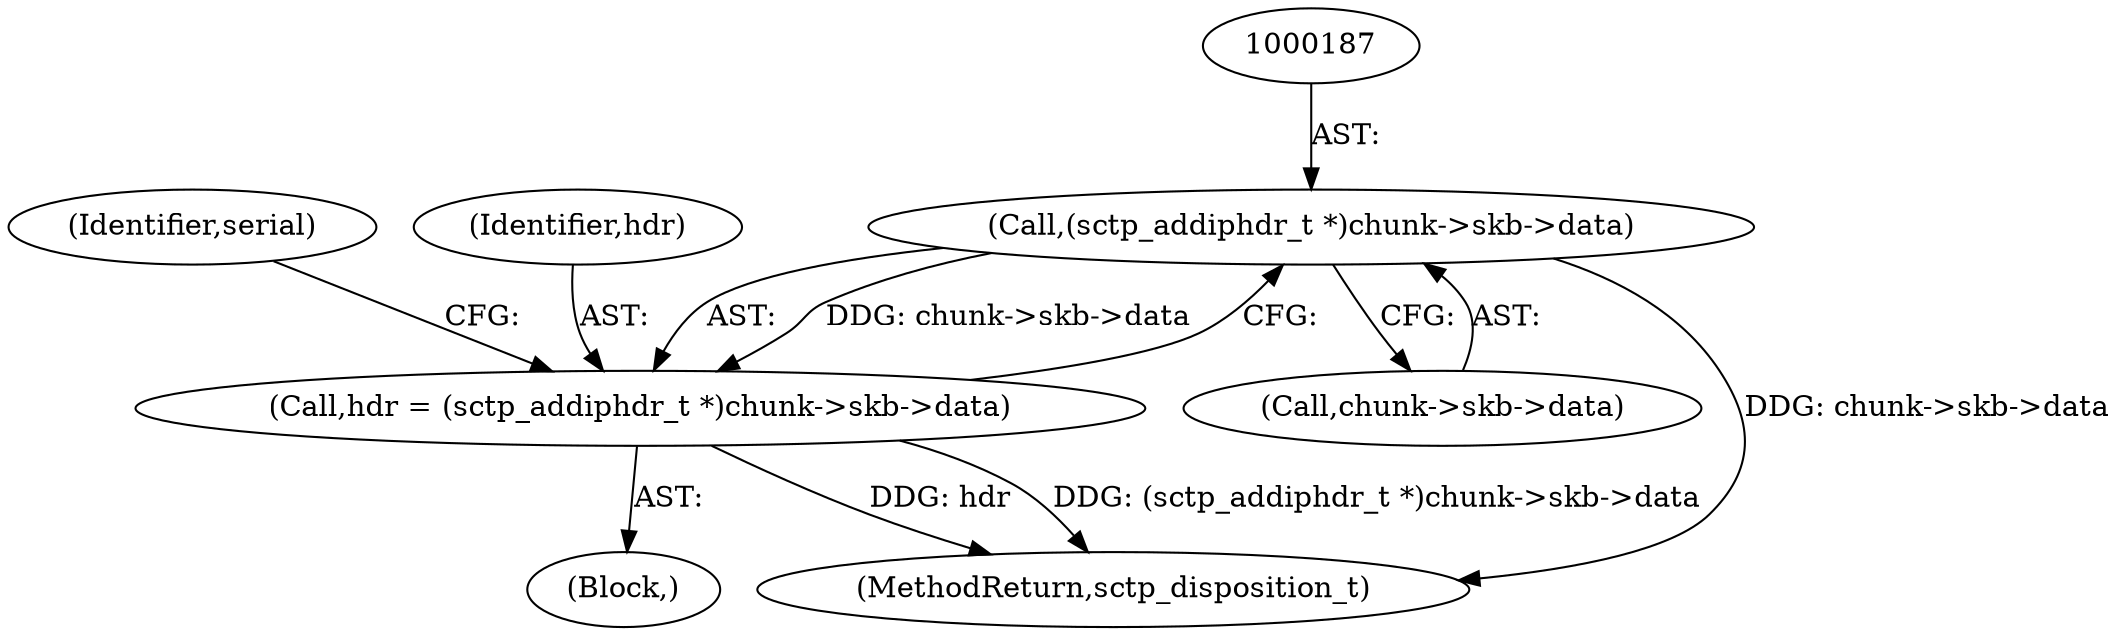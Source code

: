 digraph "0_linux_9de7922bc709eee2f609cd01d98aaedc4cf5ea74_1@pointer" {
"1000186" [label="(Call,(sctp_addiphdr_t *)chunk->skb->data)"];
"1000184" [label="(Call,hdr = (sctp_addiphdr_t *)chunk->skb->data)"];
"1000188" [label="(Call,chunk->skb->data)"];
"1000117" [label="(Block,)"];
"1000194" [label="(Identifier,serial)"];
"1000184" [label="(Call,hdr = (sctp_addiphdr_t *)chunk->skb->data)"];
"1000185" [label="(Identifier,hdr)"];
"1000315" [label="(MethodReturn,sctp_disposition_t)"];
"1000186" [label="(Call,(sctp_addiphdr_t *)chunk->skb->data)"];
"1000186" -> "1000184"  [label="AST: "];
"1000186" -> "1000188"  [label="CFG: "];
"1000187" -> "1000186"  [label="AST: "];
"1000188" -> "1000186"  [label="AST: "];
"1000184" -> "1000186"  [label="CFG: "];
"1000186" -> "1000315"  [label="DDG: chunk->skb->data"];
"1000186" -> "1000184"  [label="DDG: chunk->skb->data"];
"1000184" -> "1000117"  [label="AST: "];
"1000185" -> "1000184"  [label="AST: "];
"1000194" -> "1000184"  [label="CFG: "];
"1000184" -> "1000315"  [label="DDG: hdr"];
"1000184" -> "1000315"  [label="DDG: (sctp_addiphdr_t *)chunk->skb->data"];
}
